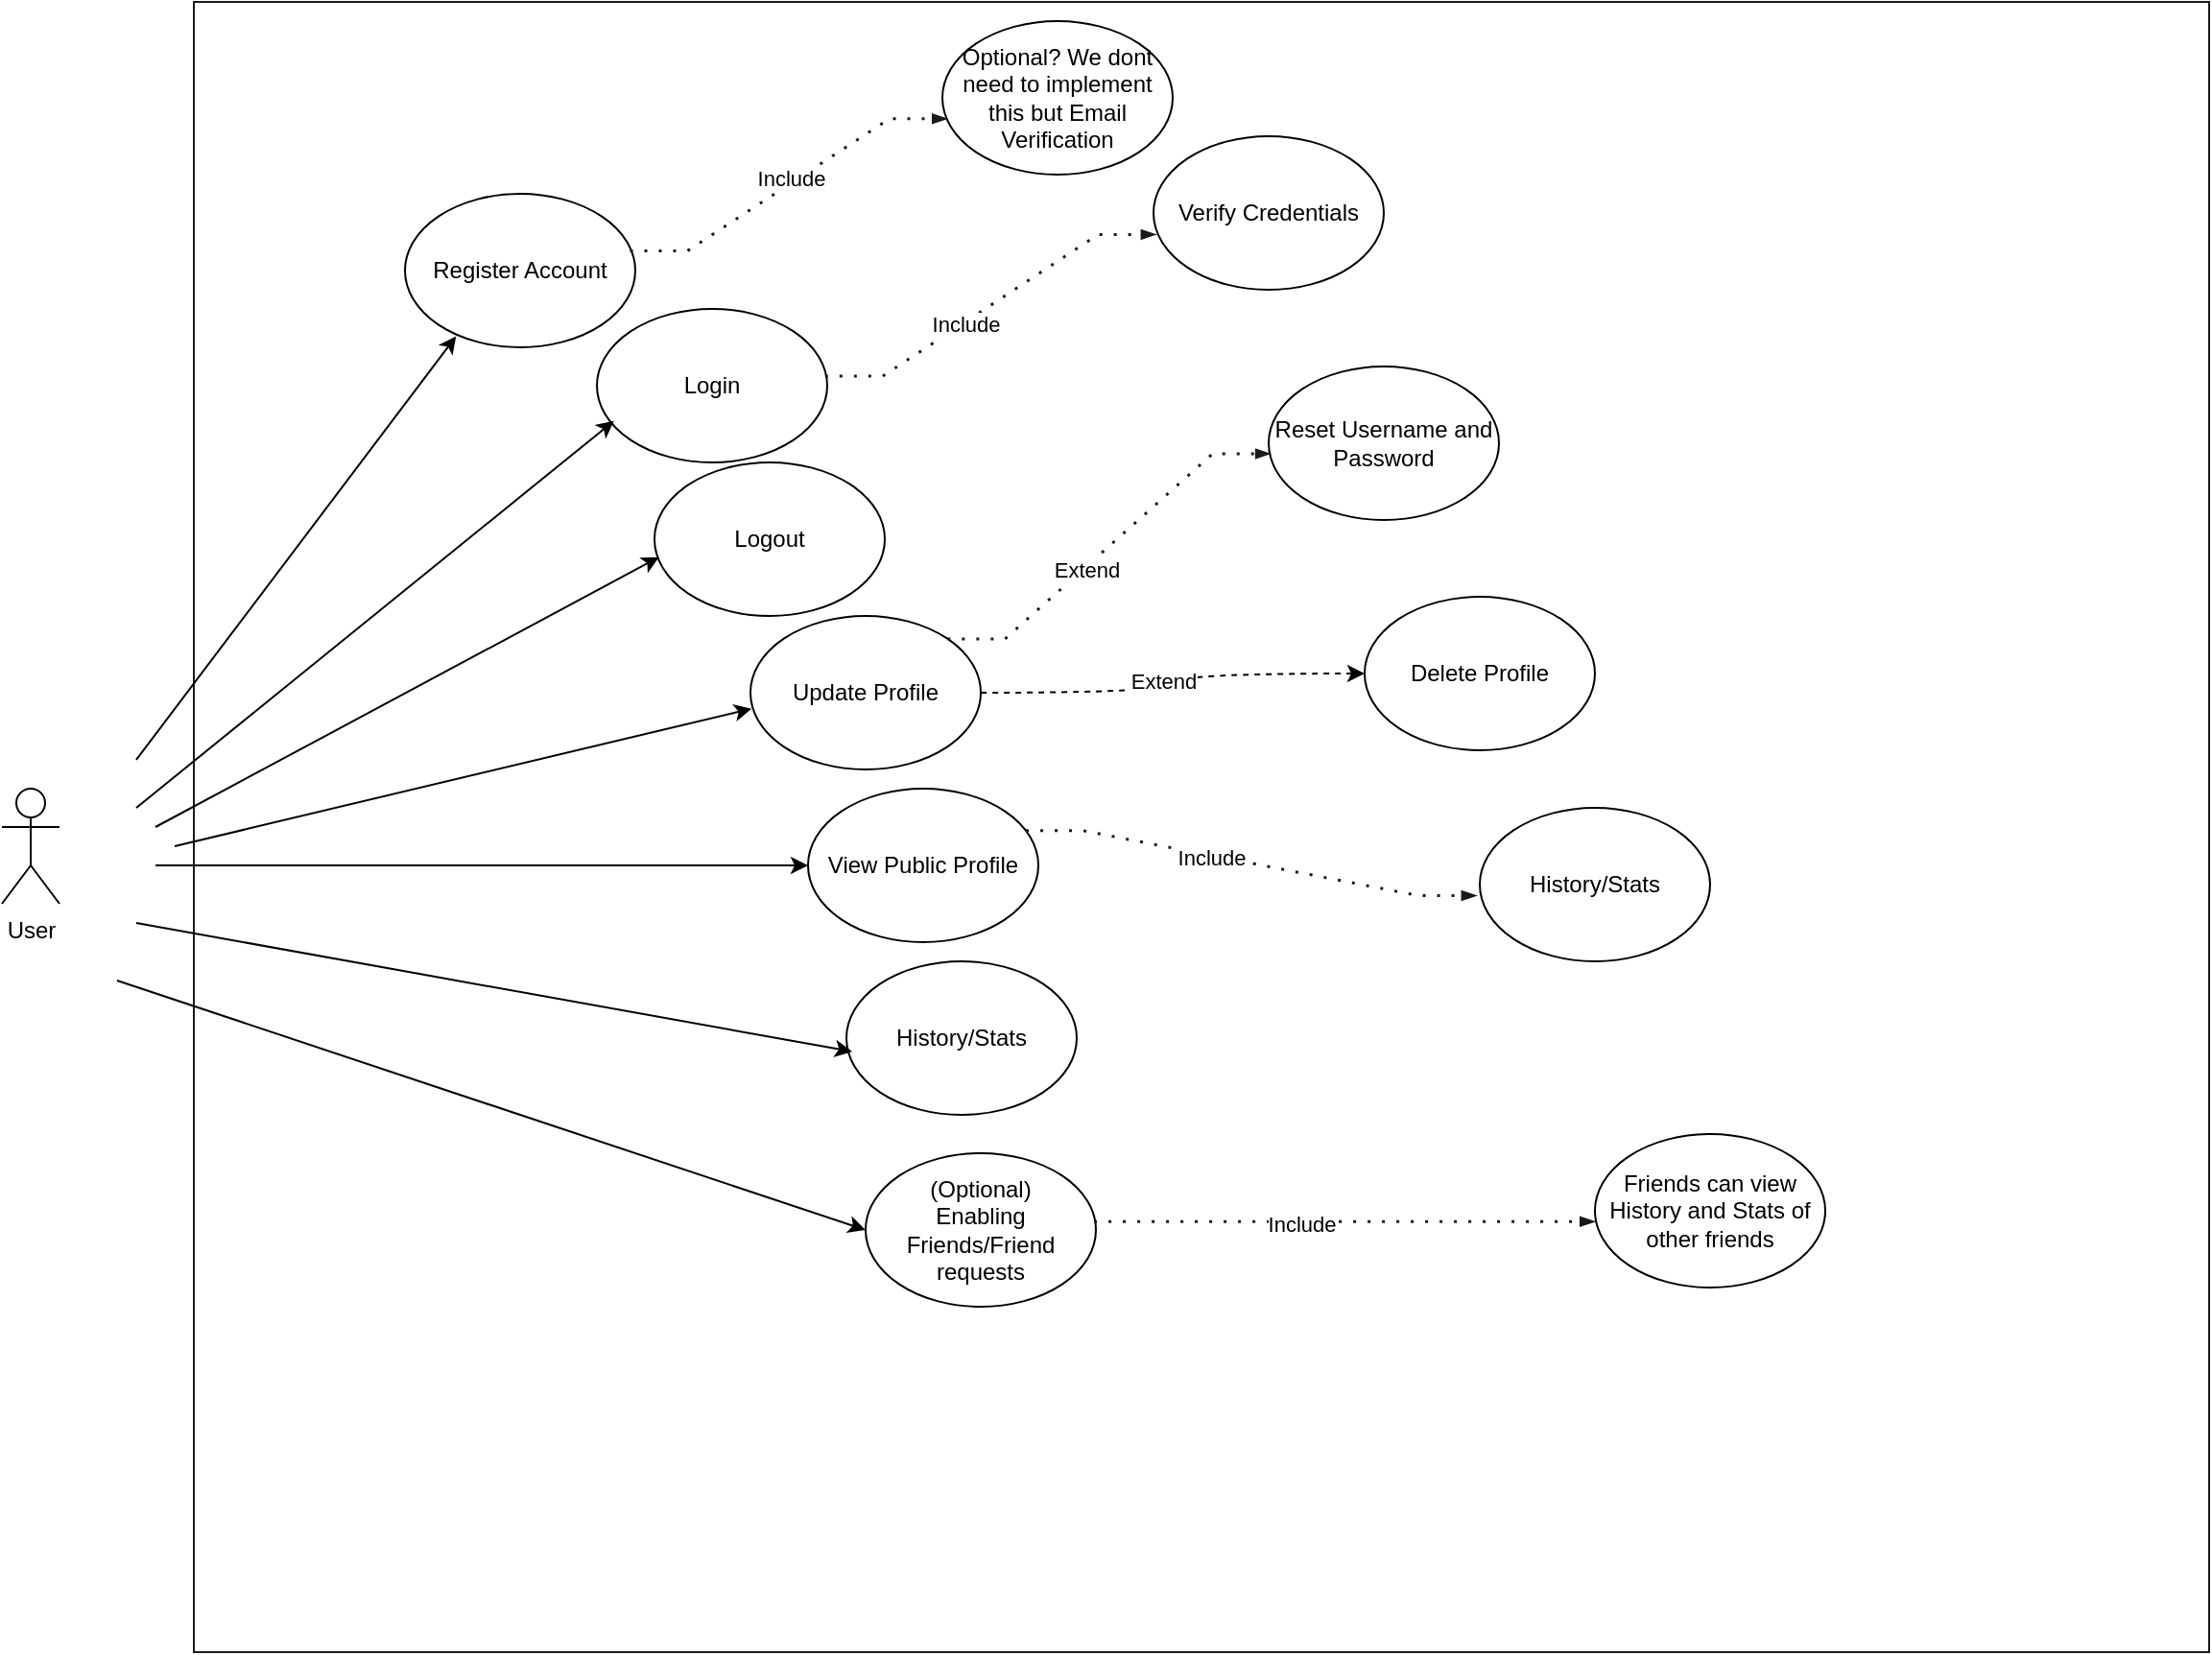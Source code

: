 <mxfile version="24.7.17">
  <diagram name="Page-1" id="_nYNn86NnkzUG_CxbdTY">
    <mxGraphModel dx="1040" dy="761" grid="1" gridSize="10" guides="1" tooltips="1" connect="1" arrows="1" fold="1" page="1" pageScale="1" pageWidth="850" pageHeight="1100" math="0" shadow="0">
      <root>
        <mxCell id="0" />
        <mxCell id="1" parent="0" />
        <mxCell id="f64dAMvXYWGc2JNVotDt-1" value="User" style="shape=umlActor;verticalLabelPosition=bottom;verticalAlign=top;html=1;outlineConnect=0;" parent="1" vertex="1">
          <mxGeometry x="20" y="480" width="30" height="60" as="geometry" />
        </mxCell>
        <mxCell id="f64dAMvXYWGc2JNVotDt-3" value="" style="rounded=0;whiteSpace=wrap;html=1;strokeColor=#191a19;" parent="1" vertex="1">
          <mxGeometry x="120" y="70" width="1050" height="860" as="geometry" />
        </mxCell>
        <mxCell id="f64dAMvXYWGc2JNVotDt-7" value="Register Account" style="ellipse;whiteSpace=wrap;html=1;" parent="1" vertex="1">
          <mxGeometry x="230" y="170" width="120" height="80" as="geometry" />
        </mxCell>
        <mxCell id="f64dAMvXYWGc2JNVotDt-9" value="Login" style="ellipse;whiteSpace=wrap;html=1;" parent="1" vertex="1">
          <mxGeometry x="330" y="230" width="120" height="80" as="geometry" />
        </mxCell>
        <mxCell id="f64dAMvXYWGc2JNVotDt-12" value="Logout" style="ellipse;whiteSpace=wrap;html=1;" parent="1" vertex="1">
          <mxGeometry x="360" y="310" width="120" height="80" as="geometry" />
        </mxCell>
        <mxCell id="xcRtfOJ9qLAw5Dm6Dupk-2" style="edgeStyle=orthogonalEdgeStyle;rounded=0;orthogonalLoop=1;jettySize=auto;html=1;exitX=1;exitY=0.5;exitDx=0;exitDy=0;entryX=0;entryY=0.5;entryDx=0;entryDy=0;curved=1;dashed=1;" edge="1" parent="1" source="f64dAMvXYWGc2JNVotDt-14" target="xcRtfOJ9qLAw5Dm6Dupk-1">
          <mxGeometry relative="1" as="geometry" />
        </mxCell>
        <mxCell id="xcRtfOJ9qLAw5Dm6Dupk-3" value="Extend" style="edgeLabel;html=1;align=center;verticalAlign=middle;resizable=0;points=[];" vertex="1" connectable="0" parent="xcRtfOJ9qLAw5Dm6Dupk-2">
          <mxGeometry x="0.004" y="5" relative="1" as="geometry">
            <mxPoint y="-1" as="offset" />
          </mxGeometry>
        </mxCell>
        <mxCell id="f64dAMvXYWGc2JNVotDt-14" value="Update Profile" style="ellipse;whiteSpace=wrap;html=1;" parent="1" vertex="1">
          <mxGeometry x="410" y="390" width="120" height="80" as="geometry" />
        </mxCell>
        <mxCell id="f64dAMvXYWGc2JNVotDt-16" value="View Public Profile" style="ellipse;whiteSpace=wrap;html=1;" parent="1" vertex="1">
          <mxGeometry x="440" y="480" width="120" height="80" as="geometry" />
        </mxCell>
        <mxCell id="f64dAMvXYWGc2JNVotDt-18" value="History/Stats" style="ellipse;whiteSpace=wrap;html=1;" parent="1" vertex="1">
          <mxGeometry x="460" y="570" width="120" height="80" as="geometry" />
        </mxCell>
        <mxCell id="f64dAMvXYWGc2JNVotDt-20" value="Verify Credentials" style="ellipse;whiteSpace=wrap;html=1;" parent="1" vertex="1">
          <mxGeometry x="620" y="140" width="120" height="80" as="geometry" />
        </mxCell>
        <mxCell id="f64dAMvXYWGc2JNVotDt-24" value="Optional? We dont need to implement this but Email Verification" style="ellipse;whiteSpace=wrap;html=1;" parent="1" vertex="1">
          <mxGeometry x="510" y="80" width="120" height="80" as="geometry" />
        </mxCell>
        <mxCell id="f64dAMvXYWGc2JNVotDt-29" value="(Optional)&lt;br&gt;Enabling Friends/Friend requests" style="ellipse;whiteSpace=wrap;html=1;" parent="1" vertex="1">
          <mxGeometry x="470" y="670" width="120" height="80" as="geometry" />
        </mxCell>
        <mxCell id="f64dAMvXYWGc2JNVotDt-32" value="History/Stats" style="ellipse;whiteSpace=wrap;html=1;" parent="1" vertex="1">
          <mxGeometry x="790" y="490" width="120" height="80" as="geometry" />
        </mxCell>
        <mxCell id="InK3rCsuDzaIhLU2nQub-2" value="" style="endArrow=classic;html=1;rounded=0;entryX=0.222;entryY=0.928;entryDx=0;entryDy=0;entryPerimeter=0;" parent="1" target="f64dAMvXYWGc2JNVotDt-7" edge="1">
          <mxGeometry width="50" height="50" relative="1" as="geometry">
            <mxPoint x="90" y="464.97" as="sourcePoint" />
            <mxPoint x="289.88" y="275.03" as="targetPoint" />
          </mxGeometry>
        </mxCell>
        <mxCell id="InK3rCsuDzaIhLU2nQub-3" value="" style="endArrow=classic;html=1;rounded=0;entryX=0.074;entryY=0.729;entryDx=0;entryDy=0;entryPerimeter=0;" parent="1" target="f64dAMvXYWGc2JNVotDt-9" edge="1">
          <mxGeometry width="50" height="50" relative="1" as="geometry">
            <mxPoint x="90" y="490.0" as="sourcePoint" />
            <mxPoint x="289.88" y="300.06" as="targetPoint" />
          </mxGeometry>
        </mxCell>
        <mxCell id="InK3rCsuDzaIhLU2nQub-4" value="" style="endArrow=classic;html=1;rounded=0;entryX=0.02;entryY=0.617;entryDx=0;entryDy=0;entryPerimeter=0;" parent="1" target="f64dAMvXYWGc2JNVotDt-12" edge="1">
          <mxGeometry width="50" height="50" relative="1" as="geometry">
            <mxPoint x="100" y="500.0" as="sourcePoint" />
            <mxPoint x="359" y="348" as="targetPoint" />
          </mxGeometry>
        </mxCell>
        <mxCell id="InK3rCsuDzaIhLU2nQub-5" value="" style="endArrow=classic;html=1;rounded=0;entryX=0.005;entryY=0.604;entryDx=0;entryDy=0;entryPerimeter=0;" parent="1" target="f64dAMvXYWGc2JNVotDt-14" edge="1">
          <mxGeometry width="50" height="50" relative="1" as="geometry">
            <mxPoint x="110" y="510.0" as="sourcePoint" />
            <mxPoint x="402" y="429" as="targetPoint" />
          </mxGeometry>
        </mxCell>
        <mxCell id="InK3rCsuDzaIhLU2nQub-6" value="" style="endArrow=classic;html=1;rounded=0;entryX=0;entryY=0.5;entryDx=0;entryDy=0;" parent="1" target="f64dAMvXYWGc2JNVotDt-16" edge="1">
          <mxGeometry width="50" height="50" relative="1" as="geometry">
            <mxPoint x="100" y="520" as="sourcePoint" />
            <mxPoint x="471" y="498" as="targetPoint" />
          </mxGeometry>
        </mxCell>
        <mxCell id="InK3rCsuDzaIhLU2nQub-10" value="" style="endArrow=classic;html=1;rounded=0;entryX=0.025;entryY=0.588;entryDx=0;entryDy=0;entryPerimeter=0;" parent="1" target="f64dAMvXYWGc2JNVotDt-18" edge="1">
          <mxGeometry width="50" height="50" relative="1" as="geometry">
            <mxPoint x="90" y="550" as="sourcePoint" />
            <mxPoint x="450" y="559.2" as="targetPoint" />
          </mxGeometry>
        </mxCell>
        <mxCell id="InK3rCsuDzaIhLU2nQub-11" value="" style="endArrow=classic;html=1;rounded=0;entryX=0;entryY=0.5;entryDx=0;entryDy=0;" parent="1" target="f64dAMvXYWGc2JNVotDt-29" edge="1">
          <mxGeometry width="50" height="50" relative="1" as="geometry">
            <mxPoint x="80" y="580" as="sourcePoint" />
            <mxPoint x="410" y="677.8" as="targetPoint" />
          </mxGeometry>
        </mxCell>
        <mxCell id="InK3rCsuDzaIhLU2nQub-12" value="" style="endArrow=blockThin;html=1;strokeColor=#191a19;bendable=1;rounded=0;endFill=1;endSize=4;edgeStyle=entityRelationEdgeStyle;startArrow=none;startFill=0;startSize=4;jumpStyle=none;jumpSize=0;targetPerimeterSpacing=15;dashed=1;strokeWidth=1.5;dashPattern=1 4;entryX=0.018;entryY=0.633;entryDx=0;entryDy=0;entryPerimeter=0;exitX=0.975;exitY=0.368;exitDx=0;exitDy=0;exitPerimeter=0;" parent="1" source="f64dAMvXYWGc2JNVotDt-7" target="f64dAMvXYWGc2JNVotDt-24" edge="1">
          <mxGeometry width="50" height="50" relative="1" as="geometry">
            <mxPoint x="380" y="199.6" as="sourcePoint" />
            <mxPoint x="500" y="199.6" as="targetPoint" />
          </mxGeometry>
        </mxCell>
        <mxCell id="InK3rCsuDzaIhLU2nQub-19" value="Include" style="edgeLabel;html=1;align=center;verticalAlign=middle;resizable=0;points=[];" parent="InK3rCsuDzaIhLU2nQub-12" connectable="0" vertex="1">
          <mxGeometry x="0.026" y="2" relative="1" as="geometry">
            <mxPoint as="offset" />
          </mxGeometry>
        </mxCell>
        <mxCell id="InK3rCsuDzaIhLU2nQub-13" value="" style="endArrow=blockThin;html=1;strokeColor=#191a19;bendable=1;rounded=0;endFill=1;endSize=4;edgeStyle=entityRelationEdgeStyle;startArrow=none;startFill=0;startSize=4;jumpStyle=none;jumpSize=0;targetPerimeterSpacing=15;dashed=1;strokeWidth=1.5;dashPattern=1 4;entryX=0.008;entryY=0.637;entryDx=0;entryDy=0;entryPerimeter=0;exitX=0.989;exitY=0.435;exitDx=0;exitDy=0;exitPerimeter=0;" parent="1" source="f64dAMvXYWGc2JNVotDt-9" target="f64dAMvXYWGc2JNVotDt-20" edge="1">
          <mxGeometry width="50" height="50" relative="1" as="geometry">
            <mxPoint x="495" y="238" as="sourcePoint" />
            <mxPoint x="660" y="170" as="targetPoint" />
          </mxGeometry>
        </mxCell>
        <mxCell id="InK3rCsuDzaIhLU2nQub-14" value="Include" style="edgeLabel;html=1;align=center;verticalAlign=middle;resizable=0;points=[];" parent="InK3rCsuDzaIhLU2nQub-13" connectable="0" vertex="1">
          <mxGeometry x="-0.173" y="-2" relative="1" as="geometry">
            <mxPoint y="-1" as="offset" />
          </mxGeometry>
        </mxCell>
        <mxCell id="InK3rCsuDzaIhLU2nQub-17" value="" style="endArrow=blockThin;html=1;strokeColor=#191a19;bendable=1;rounded=0;endFill=1;endSize=4;edgeStyle=entityRelationEdgeStyle;startArrow=none;startFill=0;startSize=4;jumpStyle=none;jumpSize=0;targetPerimeterSpacing=15;dashed=1;strokeWidth=1.5;dashPattern=1 4;entryX=-0.017;entryY=0.569;entryDx=0;entryDy=0;entryPerimeter=0;exitX=0.944;exitY=0.271;exitDx=0;exitDy=0;exitPerimeter=0;" parent="1" source="f64dAMvXYWGc2JNVotDt-16" target="f64dAMvXYWGc2JNVotDt-32" edge="1">
          <mxGeometry width="50" height="50" relative="1" as="geometry">
            <mxPoint x="560" y="470" as="sourcePoint" />
            <mxPoint x="753" y="410" as="targetPoint" />
          </mxGeometry>
        </mxCell>
        <mxCell id="InK3rCsuDzaIhLU2nQub-18" value="Include" style="edgeLabel;html=1;align=center;verticalAlign=middle;resizable=0;points=[];" parent="InK3rCsuDzaIhLU2nQub-17" connectable="0" vertex="1">
          <mxGeometry x="-0.173" y="-2" relative="1" as="geometry">
            <mxPoint y="-1" as="offset" />
          </mxGeometry>
        </mxCell>
        <mxCell id="InK3rCsuDzaIhLU2nQub-22" value="" style="endArrow=blockThin;html=1;strokeColor=#191a19;bendable=1;rounded=0;endFill=1;endSize=4;edgeStyle=entityRelationEdgeStyle;startArrow=none;startFill=0;startSize=4;jumpStyle=none;jumpSize=0;targetPerimeterSpacing=15;dashed=1;strokeWidth=1.5;dashPattern=1 4;entryX=-0.003;entryY=0.567;entryDx=0;entryDy=0;entryPerimeter=0;exitX=0.99;exitY=0.442;exitDx=0;exitDy=0;exitPerimeter=0;" parent="1" source="f64dAMvXYWGc2JNVotDt-29" target="InK3rCsuDzaIhLU2nQub-24" edge="1">
          <mxGeometry width="50" height="50" relative="1" as="geometry">
            <mxPoint x="615" y="696" as="sourcePoint" />
            <mxPoint x="850" y="690" as="targetPoint" />
          </mxGeometry>
        </mxCell>
        <mxCell id="InK3rCsuDzaIhLU2nQub-23" value="Include" style="edgeLabel;html=1;align=center;verticalAlign=middle;resizable=0;points=[];" parent="InK3rCsuDzaIhLU2nQub-22" connectable="0" vertex="1">
          <mxGeometry x="-0.173" y="-2" relative="1" as="geometry">
            <mxPoint y="-1" as="offset" />
          </mxGeometry>
        </mxCell>
        <mxCell id="InK3rCsuDzaIhLU2nQub-24" value="Friends can view History and Stats of other friends" style="ellipse;whiteSpace=wrap;html=1;" parent="1" vertex="1">
          <mxGeometry x="850" y="660" width="120" height="80" as="geometry" />
        </mxCell>
        <mxCell id="InK3rCsuDzaIhLU2nQub-27" value="Reset Username and Password" style="ellipse;whiteSpace=wrap;html=1;" parent="1" vertex="1">
          <mxGeometry x="680" y="260" width="120" height="80" as="geometry" />
        </mxCell>
        <mxCell id="InK3rCsuDzaIhLU2nQub-30" value="" style="endArrow=blockThin;html=1;strokeColor=#191a19;bendable=1;rounded=0;endFill=1;endSize=4;edgeStyle=entityRelationEdgeStyle;startArrow=none;startFill=0;startSize=4;jumpStyle=none;jumpSize=0;targetPerimeterSpacing=15;dashed=1;strokeWidth=1.5;dashPattern=1 4;entryX=0.005;entryY=0.565;entryDx=0;entryDy=0;entryPerimeter=0;exitX=1;exitY=0;exitDx=0;exitDy=0;" parent="1" source="f64dAMvXYWGc2JNVotDt-14" target="InK3rCsuDzaIhLU2nQub-27" edge="1">
          <mxGeometry width="50" height="50" relative="1" as="geometry">
            <mxPoint x="530" y="324" as="sourcePoint" />
            <mxPoint x="702" y="250" as="targetPoint" />
          </mxGeometry>
        </mxCell>
        <mxCell id="InK3rCsuDzaIhLU2nQub-31" value="Extend" style="edgeLabel;html=1;align=center;verticalAlign=middle;resizable=0;points=[];" parent="InK3rCsuDzaIhLU2nQub-30" connectable="0" vertex="1">
          <mxGeometry x="-0.173" y="-2" relative="1" as="geometry">
            <mxPoint y="-1" as="offset" />
          </mxGeometry>
        </mxCell>
        <mxCell id="xcRtfOJ9qLAw5Dm6Dupk-1" value="Delete Profile" style="ellipse;whiteSpace=wrap;html=1;" vertex="1" parent="1">
          <mxGeometry x="730" y="380" width="120" height="80" as="geometry" />
        </mxCell>
      </root>
    </mxGraphModel>
  </diagram>
</mxfile>
